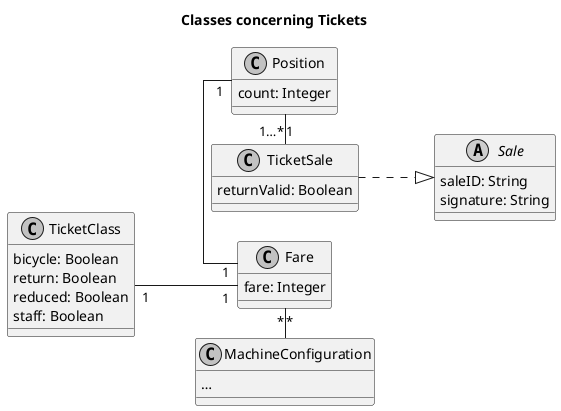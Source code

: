 @startuml
skinparam linetype ortho
left to right direction
skinparam nodesep 30
title: Classes concerning Tickets
skinparam monochrome true

class TicketSale {
    returnValid: Boolean
    ' from: MachineLocation
    'positions: [Position]
}

class Position {
    ' fare: Fare
    count: Integer
}

Position "1" - "1" Fare
Position "1…*" - "1" TicketSale

'TicketSale "1" -- "1" Payment

class TicketClass {
    bicycle: Boolean
    return: Boolean
    reduced: Boolean
    staff: Boolean
}

abstract class Sale {
    saleID: String
    'signedBy: VendingMachine
    signature: String
    'payment: Payment
}

TicketSale ..|> Sale
'Sale "*" - "1" VendingMachine

class MachineConfiguration {
    'forMachine: VendingMachine
    ' maxBicycles: Integer
    ' maxBicyclesTolerance: Integer
    ' maxPassengers: Integer
    ' maxPassengersTolerance: Integer
    'fares: [Fare]
    …
}

'MachineConfiguration "1" - "1…*" VendingMachine
MachineConfiguration "*" -up "*" Fare

class Fare {
    ' ticketClass: TicketClass
    fare: Integer
}

TicketClass "1" -- "1" Fare

' enum MachineCommand {
'     setSignalRed
'     setSignalGreen
'     stopVending
'     startVending
' }


@enduml